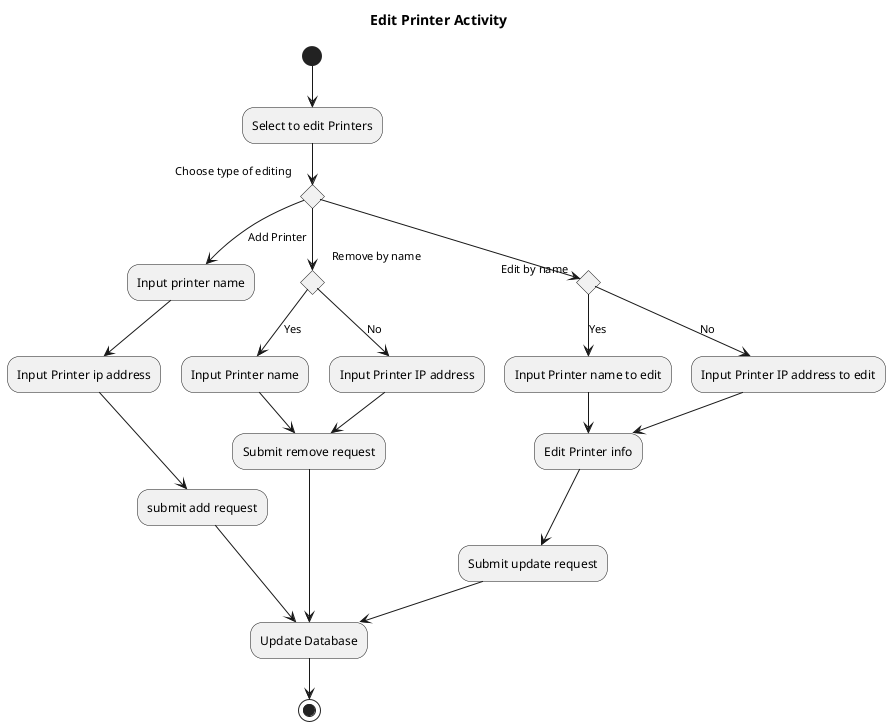 @startuml
title Edit Printer Activity
(*)  --> "Select to edit Printers"
If "Choose type of editing" then
--> [Add Printer] "Input printer name"
--> "Input Printer ip address"
--> submit add request
--> "Update Database"
else
If "Remove by name" then
--> [Yes]"Input Printer name"
--> "Submit remove request"
else
-->[No] "Input Printer IP address"
-->"Submit remove request"
Endif
--> "Update Database"
else
if "Edit by name" then
--> [Yes] "Input Printer name to edit"
--> "Edit Printer info"
else
-->[No] "Input Printer IP address to edit"
--> "Edit Printer info"
Endif
--> "Submit update request"
--> "Update Database"
Endif
-->(*)
@enduml